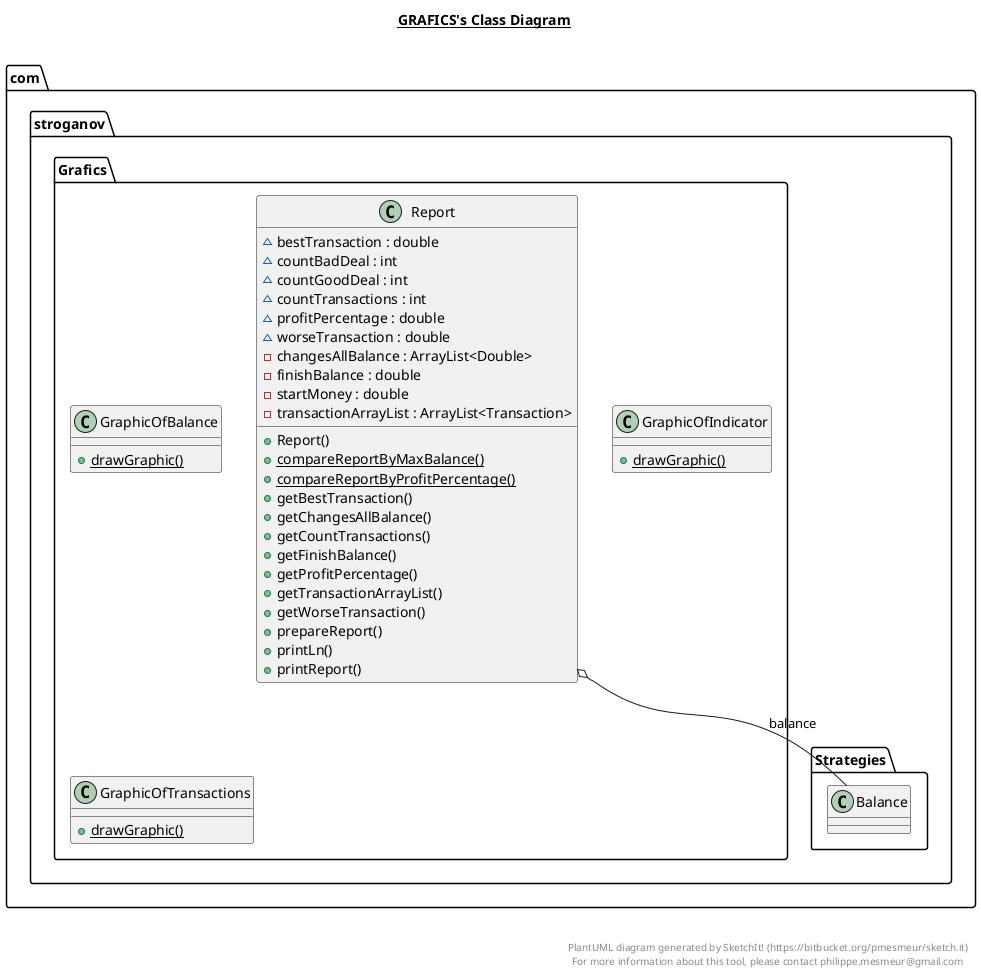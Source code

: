 @startuml

title __GRAFICS's Class Diagram__\n

  namespace com.stroganov {
    namespace Grafics {
      class com.stroganov.Grafics.GraphicOfBalance {
          {static} + drawGraphic()
      }
    }
  }
  

  namespace com.stroganov {
    namespace Grafics {
      class com.stroganov.Grafics.GraphicOfIndicator {
          {static} + drawGraphic()
      }
    }
  }
  

  namespace com.stroganov {
    namespace Grafics {
      class com.stroganov.Grafics.GraphicOfTransactions {
          {static} + drawGraphic()
      }
    }
  }
  

  namespace com.stroganov {
    namespace Grafics {
      class com.stroganov.Grafics.Report {
          ~ bestTransaction : double
          ~ countBadDeal : int
          ~ countGoodDeal : int
          ~ countTransactions : int
          ~ profitPercentage : double
          ~ worseTransaction : double
          - changesAllBalance : ArrayList<Double>
          - finishBalance : double
          - startMoney : double
          - transactionArrayList : ArrayList<Transaction>
          + Report()
          {static} + compareReportByMaxBalance()
          {static} + compareReportByProfitPercentage()
          + getBestTransaction()
          + getChangesAllBalance()
          + getCountTransactions()
          + getFinishBalance()
          + getProfitPercentage()
          + getTransactionArrayList()
          + getWorseTransaction()
          + prepareReport()
          + printLn()
          + printReport()
      }
    }
  }
  

  com.stroganov.Grafics.Report o-- com.stroganov.Strategies.Balance : balance


right footer


PlantUML diagram generated by SketchIt! (https://bitbucket.org/pmesmeur/sketch.it)
For more information about this tool, please contact philippe.mesmeur@gmail.com
endfooter

@enduml
